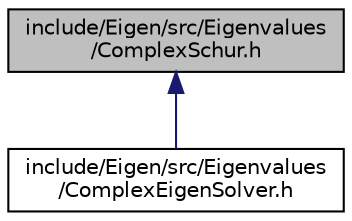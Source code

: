digraph "include/Eigen/src/Eigenvalues/ComplexSchur.h"
{
  edge [fontname="Helvetica",fontsize="10",labelfontname="Helvetica",labelfontsize="10"];
  node [fontname="Helvetica",fontsize="10",shape=record];
  Node1 [label="include/Eigen/src/Eigenvalues\l/ComplexSchur.h",height=0.2,width=0.4,color="black", fillcolor="grey75", style="filled" fontcolor="black"];
  Node1 -> Node2 [dir="back",color="midnightblue",fontsize="10",style="solid",fontname="Helvetica"];
  Node2 [label="include/Eigen/src/Eigenvalues\l/ComplexEigenSolver.h",height=0.2,width=0.4,color="black", fillcolor="white", style="filled",URL="$ComplexEigenSolver_8h.html"];
}
